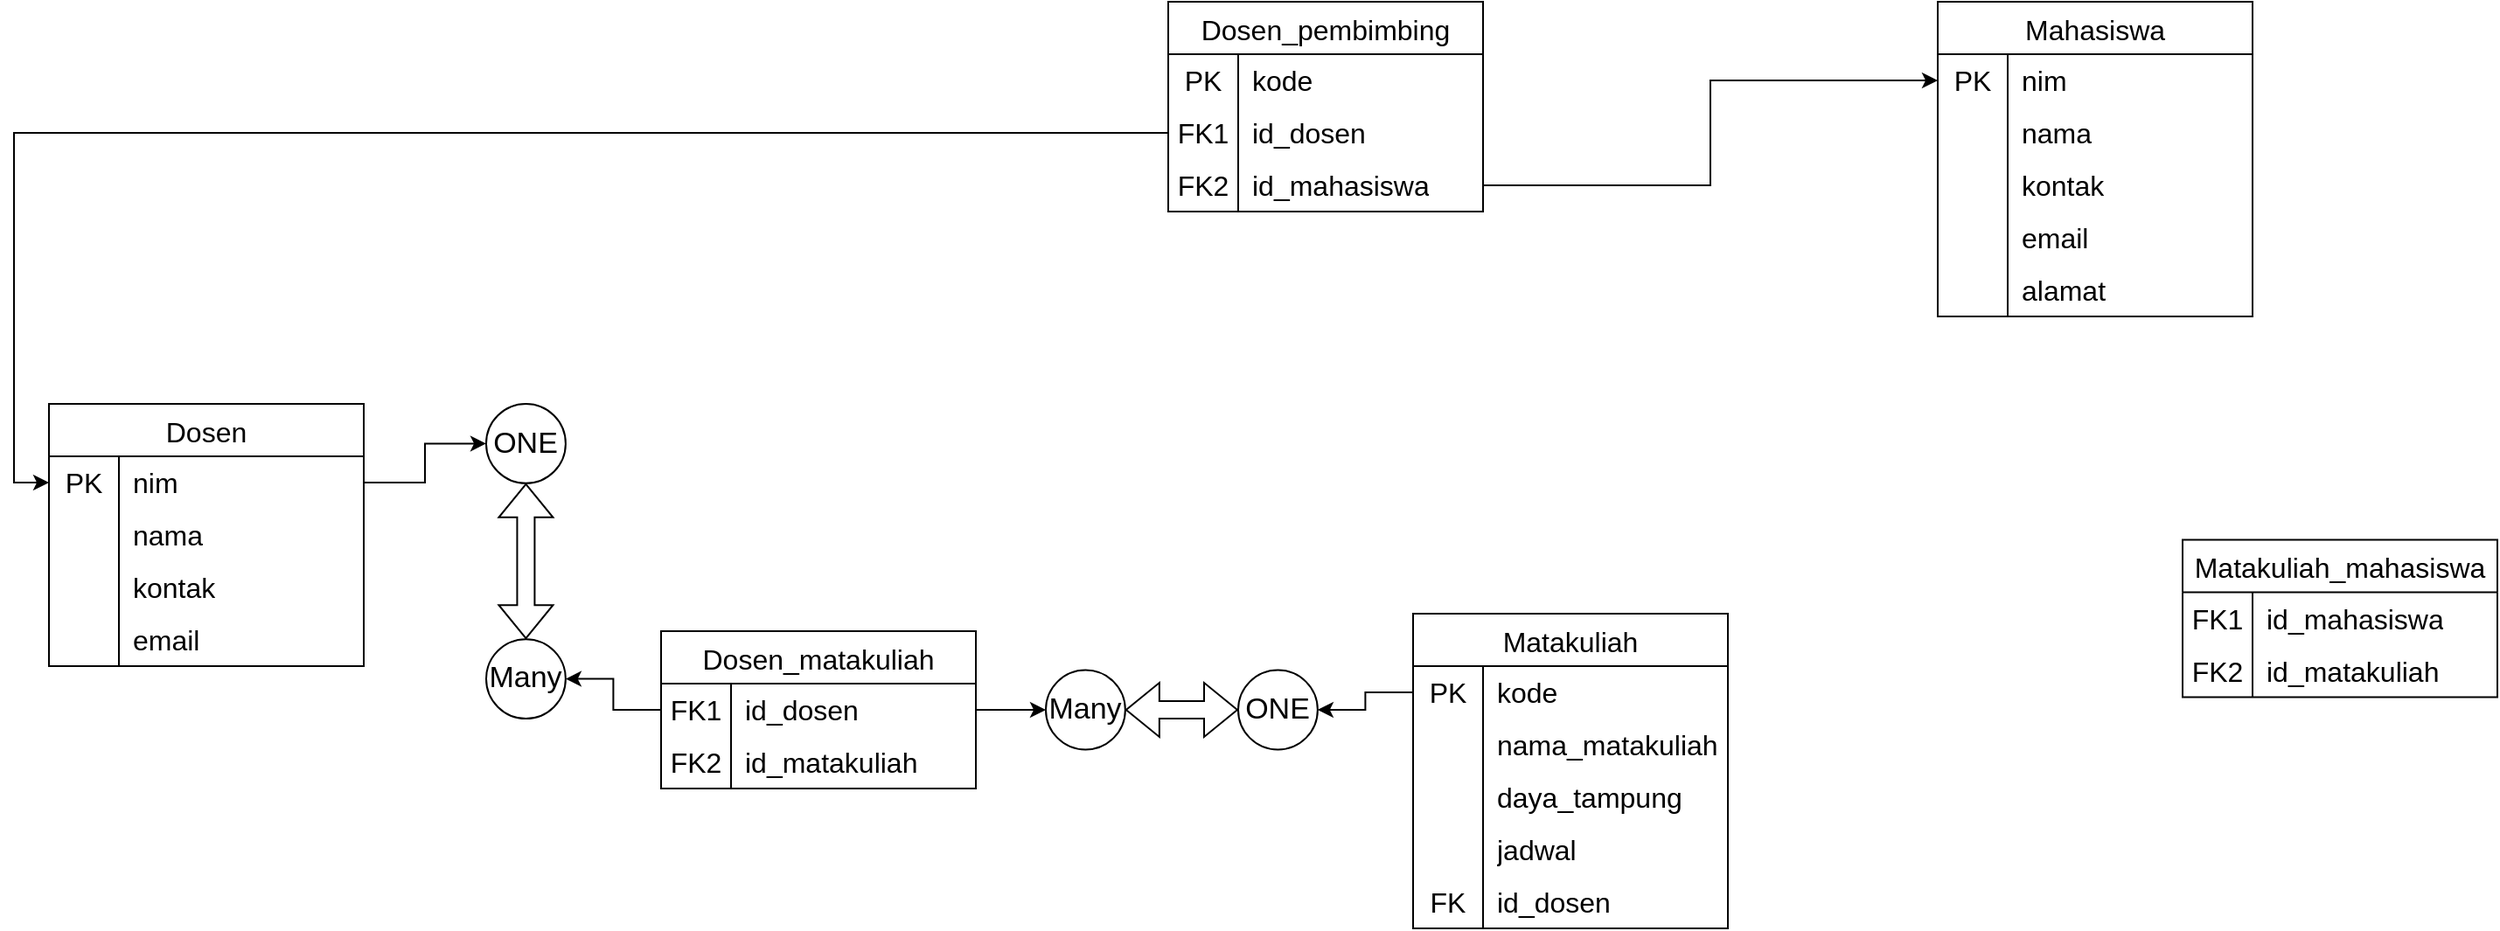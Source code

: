 <mxfile version="22.0.4" type="github">
  <diagram name="Page-1" id="9f46799a-70d6-7492-0946-bef42562c5a5">
    <mxGraphModel dx="2691" dy="864" grid="1" gridSize="10" guides="1" tooltips="1" connect="1" arrows="1" fold="1" page="1" pageScale="1" pageWidth="1100" pageHeight="850" background="none" math="0" shadow="0">
      <root>
        <mxCell id="0" />
        <mxCell id="1" parent="0" />
        <mxCell id="nRYLa2IjuvvYBvfxwcTT-1" value="Dosen" style="shape=table;startSize=30;container=1;collapsible=0;childLayout=tableLayout;fixedRows=1;rowLines=0;fontStyle=0;strokeColor=default;fontSize=16;" parent="1" vertex="1">
          <mxGeometry x="-250" y="270" width="180" height="150" as="geometry" />
        </mxCell>
        <mxCell id="nRYLa2IjuvvYBvfxwcTT-2" value="" style="shape=tableRow;horizontal=0;startSize=0;swimlaneHead=0;swimlaneBody=0;top=0;left=0;bottom=0;right=0;collapsible=0;dropTarget=0;fillColor=none;points=[[0,0.5],[1,0.5]];portConstraint=eastwest;strokeColor=inherit;fontSize=16;" parent="nRYLa2IjuvvYBvfxwcTT-1" vertex="1">
          <mxGeometry y="30" width="180" height="30" as="geometry" />
        </mxCell>
        <mxCell id="nRYLa2IjuvvYBvfxwcTT-3" value="PK" style="shape=partialRectangle;html=1;whiteSpace=wrap;connectable=0;fillColor=none;top=0;left=0;bottom=0;right=0;overflow=hidden;pointerEvents=1;strokeColor=inherit;fontSize=16;" parent="nRYLa2IjuvvYBvfxwcTT-2" vertex="1">
          <mxGeometry width="40" height="30" as="geometry">
            <mxRectangle width="40" height="30" as="alternateBounds" />
          </mxGeometry>
        </mxCell>
        <mxCell id="nRYLa2IjuvvYBvfxwcTT-4" value="nim" style="shape=partialRectangle;html=1;whiteSpace=wrap;connectable=0;fillColor=none;top=0;left=0;bottom=0;right=0;align=left;spacingLeft=6;overflow=hidden;strokeColor=inherit;fontSize=16;" parent="nRYLa2IjuvvYBvfxwcTT-2" vertex="1">
          <mxGeometry x="40" width="140" height="30" as="geometry">
            <mxRectangle width="140" height="30" as="alternateBounds" />
          </mxGeometry>
        </mxCell>
        <mxCell id="nRYLa2IjuvvYBvfxwcTT-5" value="" style="shape=tableRow;horizontal=0;startSize=0;swimlaneHead=0;swimlaneBody=0;top=0;left=0;bottom=0;right=0;collapsible=0;dropTarget=0;fillColor=none;points=[[0,0.5],[1,0.5]];portConstraint=eastwest;strokeColor=inherit;fontSize=16;" parent="nRYLa2IjuvvYBvfxwcTT-1" vertex="1">
          <mxGeometry y="60" width="180" height="30" as="geometry" />
        </mxCell>
        <mxCell id="nRYLa2IjuvvYBvfxwcTT-6" value="" style="shape=partialRectangle;html=1;whiteSpace=wrap;connectable=0;fillColor=none;top=0;left=0;bottom=0;right=0;overflow=hidden;strokeColor=inherit;fontSize=16;" parent="nRYLa2IjuvvYBvfxwcTT-5" vertex="1">
          <mxGeometry width="40" height="30" as="geometry">
            <mxRectangle width="40" height="30" as="alternateBounds" />
          </mxGeometry>
        </mxCell>
        <mxCell id="nRYLa2IjuvvYBvfxwcTT-7" value="nama" style="shape=partialRectangle;html=1;whiteSpace=wrap;connectable=0;fillColor=none;top=0;left=0;bottom=0;right=0;align=left;spacingLeft=6;overflow=hidden;strokeColor=inherit;fontSize=16;" parent="nRYLa2IjuvvYBvfxwcTT-5" vertex="1">
          <mxGeometry x="40" width="140" height="30" as="geometry">
            <mxRectangle width="140" height="30" as="alternateBounds" />
          </mxGeometry>
        </mxCell>
        <mxCell id="nRYLa2IjuvvYBvfxwcTT-8" value="" style="shape=tableRow;horizontal=0;startSize=0;swimlaneHead=0;swimlaneBody=0;top=0;left=0;bottom=0;right=0;collapsible=0;dropTarget=0;fillColor=none;points=[[0,0.5],[1,0.5]];portConstraint=eastwest;strokeColor=inherit;fontSize=16;" parent="nRYLa2IjuvvYBvfxwcTT-1" vertex="1">
          <mxGeometry y="90" width="180" height="30" as="geometry" />
        </mxCell>
        <mxCell id="nRYLa2IjuvvYBvfxwcTT-9" value="" style="shape=partialRectangle;html=1;whiteSpace=wrap;connectable=0;fillColor=none;top=0;left=0;bottom=0;right=0;overflow=hidden;strokeColor=inherit;fontSize=16;" parent="nRYLa2IjuvvYBvfxwcTT-8" vertex="1">
          <mxGeometry width="40" height="30" as="geometry">
            <mxRectangle width="40" height="30" as="alternateBounds" />
          </mxGeometry>
        </mxCell>
        <mxCell id="nRYLa2IjuvvYBvfxwcTT-10" value="kontak" style="shape=partialRectangle;html=1;whiteSpace=wrap;connectable=0;fillColor=none;top=0;left=0;bottom=0;right=0;align=left;spacingLeft=6;overflow=hidden;strokeColor=inherit;fontSize=16;" parent="nRYLa2IjuvvYBvfxwcTT-8" vertex="1">
          <mxGeometry x="40" width="140" height="30" as="geometry">
            <mxRectangle width="140" height="30" as="alternateBounds" />
          </mxGeometry>
        </mxCell>
        <mxCell id="nRYLa2IjuvvYBvfxwcTT-11" style="shape=tableRow;horizontal=0;startSize=0;swimlaneHead=0;swimlaneBody=0;top=0;left=0;bottom=0;right=0;collapsible=0;dropTarget=0;fillColor=none;points=[[0,0.5],[1,0.5]];portConstraint=eastwest;strokeColor=inherit;fontSize=16;" parent="nRYLa2IjuvvYBvfxwcTT-1" vertex="1">
          <mxGeometry y="120" width="180" height="30" as="geometry" />
        </mxCell>
        <mxCell id="nRYLa2IjuvvYBvfxwcTT-12" style="shape=partialRectangle;html=1;whiteSpace=wrap;connectable=0;fillColor=none;top=0;left=0;bottom=0;right=0;overflow=hidden;strokeColor=inherit;fontSize=16;" parent="nRYLa2IjuvvYBvfxwcTT-11" vertex="1">
          <mxGeometry width="40" height="30" as="geometry">
            <mxRectangle width="40" height="30" as="alternateBounds" />
          </mxGeometry>
        </mxCell>
        <mxCell id="nRYLa2IjuvvYBvfxwcTT-13" value="email" style="shape=partialRectangle;html=1;whiteSpace=wrap;connectable=0;fillColor=none;top=0;left=0;bottom=0;right=0;align=left;spacingLeft=6;overflow=hidden;strokeColor=inherit;fontSize=16;" parent="nRYLa2IjuvvYBvfxwcTT-11" vertex="1">
          <mxGeometry x="40" width="140" height="30" as="geometry">
            <mxRectangle width="140" height="30" as="alternateBounds" />
          </mxGeometry>
        </mxCell>
        <mxCell id="nRYLa2IjuvvYBvfxwcTT-14" value="Mahasiswa" style="shape=table;startSize=30;container=1;collapsible=0;childLayout=tableLayout;fixedRows=1;rowLines=0;fontStyle=0;strokeColor=default;fontSize=16;" parent="1" vertex="1">
          <mxGeometry x="830" y="40" width="180" height="180" as="geometry" />
        </mxCell>
        <mxCell id="nRYLa2IjuvvYBvfxwcTT-15" value="" style="shape=tableRow;horizontal=0;startSize=0;swimlaneHead=0;swimlaneBody=0;top=0;left=0;bottom=0;right=0;collapsible=0;dropTarget=0;fillColor=none;points=[[0,0.5],[1,0.5]];portConstraint=eastwest;strokeColor=inherit;fontSize=16;" parent="nRYLa2IjuvvYBvfxwcTT-14" vertex="1">
          <mxGeometry y="30" width="180" height="30" as="geometry" />
        </mxCell>
        <mxCell id="nRYLa2IjuvvYBvfxwcTT-16" value="PK" style="shape=partialRectangle;html=1;whiteSpace=wrap;connectable=0;fillColor=none;top=0;left=0;bottom=0;right=0;overflow=hidden;pointerEvents=1;strokeColor=inherit;fontSize=16;" parent="nRYLa2IjuvvYBvfxwcTT-15" vertex="1">
          <mxGeometry width="40" height="30" as="geometry">
            <mxRectangle width="40" height="30" as="alternateBounds" />
          </mxGeometry>
        </mxCell>
        <mxCell id="nRYLa2IjuvvYBvfxwcTT-17" value="nim" style="shape=partialRectangle;html=1;whiteSpace=wrap;connectable=0;fillColor=none;top=0;left=0;bottom=0;right=0;align=left;spacingLeft=6;overflow=hidden;strokeColor=inherit;fontSize=16;" parent="nRYLa2IjuvvYBvfxwcTT-15" vertex="1">
          <mxGeometry x="40" width="140" height="30" as="geometry">
            <mxRectangle width="140" height="30" as="alternateBounds" />
          </mxGeometry>
        </mxCell>
        <mxCell id="nRYLa2IjuvvYBvfxwcTT-18" value="" style="shape=tableRow;horizontal=0;startSize=0;swimlaneHead=0;swimlaneBody=0;top=0;left=0;bottom=0;right=0;collapsible=0;dropTarget=0;fillColor=none;points=[[0,0.5],[1,0.5]];portConstraint=eastwest;strokeColor=inherit;fontSize=16;" parent="nRYLa2IjuvvYBvfxwcTT-14" vertex="1">
          <mxGeometry y="60" width="180" height="30" as="geometry" />
        </mxCell>
        <mxCell id="nRYLa2IjuvvYBvfxwcTT-19" value="" style="shape=partialRectangle;html=1;whiteSpace=wrap;connectable=0;fillColor=none;top=0;left=0;bottom=0;right=0;overflow=hidden;strokeColor=inherit;fontSize=16;" parent="nRYLa2IjuvvYBvfxwcTT-18" vertex="1">
          <mxGeometry width="40" height="30" as="geometry">
            <mxRectangle width="40" height="30" as="alternateBounds" />
          </mxGeometry>
        </mxCell>
        <mxCell id="nRYLa2IjuvvYBvfxwcTT-20" value="nama" style="shape=partialRectangle;html=1;whiteSpace=wrap;connectable=0;fillColor=none;top=0;left=0;bottom=0;right=0;align=left;spacingLeft=6;overflow=hidden;strokeColor=inherit;fontSize=16;" parent="nRYLa2IjuvvYBvfxwcTT-18" vertex="1">
          <mxGeometry x="40" width="140" height="30" as="geometry">
            <mxRectangle width="140" height="30" as="alternateBounds" />
          </mxGeometry>
        </mxCell>
        <mxCell id="nRYLa2IjuvvYBvfxwcTT-21" value="" style="shape=tableRow;horizontal=0;startSize=0;swimlaneHead=0;swimlaneBody=0;top=0;left=0;bottom=0;right=0;collapsible=0;dropTarget=0;fillColor=none;points=[[0,0.5],[1,0.5]];portConstraint=eastwest;strokeColor=inherit;fontSize=16;" parent="nRYLa2IjuvvYBvfxwcTT-14" vertex="1">
          <mxGeometry y="90" width="180" height="30" as="geometry" />
        </mxCell>
        <mxCell id="nRYLa2IjuvvYBvfxwcTT-22" value="" style="shape=partialRectangle;html=1;whiteSpace=wrap;connectable=0;fillColor=none;top=0;left=0;bottom=0;right=0;overflow=hidden;strokeColor=inherit;fontSize=16;" parent="nRYLa2IjuvvYBvfxwcTT-21" vertex="1">
          <mxGeometry width="40" height="30" as="geometry">
            <mxRectangle width="40" height="30" as="alternateBounds" />
          </mxGeometry>
        </mxCell>
        <mxCell id="nRYLa2IjuvvYBvfxwcTT-23" value="kontak" style="shape=partialRectangle;html=1;whiteSpace=wrap;connectable=0;fillColor=none;top=0;left=0;bottom=0;right=0;align=left;spacingLeft=6;overflow=hidden;strokeColor=inherit;fontSize=16;" parent="nRYLa2IjuvvYBvfxwcTT-21" vertex="1">
          <mxGeometry x="40" width="140" height="30" as="geometry">
            <mxRectangle width="140" height="30" as="alternateBounds" />
          </mxGeometry>
        </mxCell>
        <mxCell id="nRYLa2IjuvvYBvfxwcTT-24" style="shape=tableRow;horizontal=0;startSize=0;swimlaneHead=0;swimlaneBody=0;top=0;left=0;bottom=0;right=0;collapsible=0;dropTarget=0;fillColor=none;points=[[0,0.5],[1,0.5]];portConstraint=eastwest;strokeColor=inherit;fontSize=16;" parent="nRYLa2IjuvvYBvfxwcTT-14" vertex="1">
          <mxGeometry y="120" width="180" height="30" as="geometry" />
        </mxCell>
        <mxCell id="nRYLa2IjuvvYBvfxwcTT-25" style="shape=partialRectangle;html=1;whiteSpace=wrap;connectable=0;fillColor=none;top=0;left=0;bottom=0;right=0;overflow=hidden;strokeColor=inherit;fontSize=16;" parent="nRYLa2IjuvvYBvfxwcTT-24" vertex="1">
          <mxGeometry width="40" height="30" as="geometry">
            <mxRectangle width="40" height="30" as="alternateBounds" />
          </mxGeometry>
        </mxCell>
        <mxCell id="nRYLa2IjuvvYBvfxwcTT-26" value="email" style="shape=partialRectangle;html=1;whiteSpace=wrap;connectable=0;fillColor=none;top=0;left=0;bottom=0;right=0;align=left;spacingLeft=6;overflow=hidden;strokeColor=inherit;fontSize=16;" parent="nRYLa2IjuvvYBvfxwcTT-24" vertex="1">
          <mxGeometry x="40" width="140" height="30" as="geometry">
            <mxRectangle width="140" height="30" as="alternateBounds" />
          </mxGeometry>
        </mxCell>
        <mxCell id="nRYLa2IjuvvYBvfxwcTT-47" style="shape=tableRow;horizontal=0;startSize=0;swimlaneHead=0;swimlaneBody=0;top=0;left=0;bottom=0;right=0;collapsible=0;dropTarget=0;fillColor=none;points=[[0,0.5],[1,0.5]];portConstraint=eastwest;strokeColor=inherit;fontSize=16;" parent="nRYLa2IjuvvYBvfxwcTT-14" vertex="1">
          <mxGeometry y="150" width="180" height="30" as="geometry" />
        </mxCell>
        <mxCell id="nRYLa2IjuvvYBvfxwcTT-48" style="shape=partialRectangle;html=1;whiteSpace=wrap;connectable=0;fillColor=none;top=0;left=0;bottom=0;right=0;overflow=hidden;strokeColor=inherit;fontSize=16;" parent="nRYLa2IjuvvYBvfxwcTT-47" vertex="1">
          <mxGeometry width="40" height="30" as="geometry">
            <mxRectangle width="40" height="30" as="alternateBounds" />
          </mxGeometry>
        </mxCell>
        <mxCell id="nRYLa2IjuvvYBvfxwcTT-49" value="alamat" style="shape=partialRectangle;html=1;whiteSpace=wrap;connectable=0;fillColor=none;top=0;left=0;bottom=0;right=0;align=left;spacingLeft=6;overflow=hidden;strokeColor=inherit;fontSize=16;" parent="nRYLa2IjuvvYBvfxwcTT-47" vertex="1">
          <mxGeometry x="40" width="140" height="30" as="geometry">
            <mxRectangle width="140" height="30" as="alternateBounds" />
          </mxGeometry>
        </mxCell>
        <mxCell id="nRYLa2IjuvvYBvfxwcTT-27" value="Matakuliah" style="shape=table;startSize=30;container=1;collapsible=0;childLayout=tableLayout;fixedRows=1;rowLines=0;fontStyle=0;strokeColor=default;fontSize=16;" parent="1" vertex="1">
          <mxGeometry x="530" y="390" width="180" height="180" as="geometry" />
        </mxCell>
        <mxCell id="nRYLa2IjuvvYBvfxwcTT-28" value="" style="shape=tableRow;horizontal=0;startSize=0;swimlaneHead=0;swimlaneBody=0;top=0;left=0;bottom=0;right=0;collapsible=0;dropTarget=0;fillColor=none;points=[[0,0.5],[1,0.5]];portConstraint=eastwest;strokeColor=inherit;fontSize=16;" parent="nRYLa2IjuvvYBvfxwcTT-27" vertex="1">
          <mxGeometry y="30" width="180" height="30" as="geometry" />
        </mxCell>
        <mxCell id="nRYLa2IjuvvYBvfxwcTT-29" value="PK" style="shape=partialRectangle;html=1;whiteSpace=wrap;connectable=0;fillColor=none;top=0;left=0;bottom=0;right=0;overflow=hidden;pointerEvents=1;strokeColor=inherit;fontSize=16;" parent="nRYLa2IjuvvYBvfxwcTT-28" vertex="1">
          <mxGeometry width="40" height="30" as="geometry">
            <mxRectangle width="40" height="30" as="alternateBounds" />
          </mxGeometry>
        </mxCell>
        <mxCell id="nRYLa2IjuvvYBvfxwcTT-30" value="kode" style="shape=partialRectangle;html=1;whiteSpace=wrap;connectable=0;fillColor=none;top=0;left=0;bottom=0;right=0;align=left;spacingLeft=6;overflow=hidden;strokeColor=inherit;fontSize=16;" parent="nRYLa2IjuvvYBvfxwcTT-28" vertex="1">
          <mxGeometry x="40" width="140" height="30" as="geometry">
            <mxRectangle width="140" height="30" as="alternateBounds" />
          </mxGeometry>
        </mxCell>
        <mxCell id="nRYLa2IjuvvYBvfxwcTT-31" value="" style="shape=tableRow;horizontal=0;startSize=0;swimlaneHead=0;swimlaneBody=0;top=0;left=0;bottom=0;right=0;collapsible=0;dropTarget=0;fillColor=none;points=[[0,0.5],[1,0.5]];portConstraint=eastwest;strokeColor=inherit;fontSize=16;" parent="nRYLa2IjuvvYBvfxwcTT-27" vertex="1">
          <mxGeometry y="60" width="180" height="30" as="geometry" />
        </mxCell>
        <mxCell id="nRYLa2IjuvvYBvfxwcTT-32" value="" style="shape=partialRectangle;html=1;whiteSpace=wrap;connectable=0;fillColor=none;top=0;left=0;bottom=0;right=0;overflow=hidden;strokeColor=inherit;fontSize=16;" parent="nRYLa2IjuvvYBvfxwcTT-31" vertex="1">
          <mxGeometry width="40" height="30" as="geometry">
            <mxRectangle width="40" height="30" as="alternateBounds" />
          </mxGeometry>
        </mxCell>
        <mxCell id="nRYLa2IjuvvYBvfxwcTT-33" value="nama_matakuliah" style="shape=partialRectangle;html=1;whiteSpace=wrap;connectable=0;fillColor=none;top=0;left=0;bottom=0;right=0;align=left;spacingLeft=6;overflow=hidden;strokeColor=inherit;fontSize=16;" parent="nRYLa2IjuvvYBvfxwcTT-31" vertex="1">
          <mxGeometry x="40" width="140" height="30" as="geometry">
            <mxRectangle width="140" height="30" as="alternateBounds" />
          </mxGeometry>
        </mxCell>
        <mxCell id="nRYLa2IjuvvYBvfxwcTT-34" value="" style="shape=tableRow;horizontal=0;startSize=0;swimlaneHead=0;swimlaneBody=0;top=0;left=0;bottom=0;right=0;collapsible=0;dropTarget=0;fillColor=none;points=[[0,0.5],[1,0.5]];portConstraint=eastwest;strokeColor=inherit;fontSize=16;" parent="nRYLa2IjuvvYBvfxwcTT-27" vertex="1">
          <mxGeometry y="90" width="180" height="30" as="geometry" />
        </mxCell>
        <mxCell id="nRYLa2IjuvvYBvfxwcTT-35" value="" style="shape=partialRectangle;html=1;whiteSpace=wrap;connectable=0;fillColor=none;top=0;left=0;bottom=0;right=0;overflow=hidden;strokeColor=inherit;fontSize=16;" parent="nRYLa2IjuvvYBvfxwcTT-34" vertex="1">
          <mxGeometry width="40" height="30" as="geometry">
            <mxRectangle width="40" height="30" as="alternateBounds" />
          </mxGeometry>
        </mxCell>
        <mxCell id="nRYLa2IjuvvYBvfxwcTT-36" value="daya_tampung" style="shape=partialRectangle;html=1;whiteSpace=wrap;connectable=0;fillColor=none;top=0;left=0;bottom=0;right=0;align=left;spacingLeft=6;overflow=hidden;strokeColor=inherit;fontSize=16;" parent="nRYLa2IjuvvYBvfxwcTT-34" vertex="1">
          <mxGeometry x="40" width="140" height="30" as="geometry">
            <mxRectangle width="140" height="30" as="alternateBounds" />
          </mxGeometry>
        </mxCell>
        <mxCell id="nRYLa2IjuvvYBvfxwcTT-83" style="shape=tableRow;horizontal=0;startSize=0;swimlaneHead=0;swimlaneBody=0;top=0;left=0;bottom=0;right=0;collapsible=0;dropTarget=0;fillColor=none;points=[[0,0.5],[1,0.5]];portConstraint=eastwest;strokeColor=inherit;fontSize=16;" parent="nRYLa2IjuvvYBvfxwcTT-27" vertex="1">
          <mxGeometry y="120" width="180" height="30" as="geometry" />
        </mxCell>
        <mxCell id="nRYLa2IjuvvYBvfxwcTT-84" style="shape=partialRectangle;html=1;whiteSpace=wrap;connectable=0;fillColor=none;top=0;left=0;bottom=0;right=0;overflow=hidden;strokeColor=inherit;fontSize=16;" parent="nRYLa2IjuvvYBvfxwcTT-83" vertex="1">
          <mxGeometry width="40" height="30" as="geometry">
            <mxRectangle width="40" height="30" as="alternateBounds" />
          </mxGeometry>
        </mxCell>
        <mxCell id="nRYLa2IjuvvYBvfxwcTT-85" value="jadwal" style="shape=partialRectangle;html=1;whiteSpace=wrap;connectable=0;fillColor=none;top=0;left=0;bottom=0;right=0;align=left;spacingLeft=6;overflow=hidden;strokeColor=inherit;fontSize=16;" parent="nRYLa2IjuvvYBvfxwcTT-83" vertex="1">
          <mxGeometry x="40" width="140" height="30" as="geometry">
            <mxRectangle width="140" height="30" as="alternateBounds" />
          </mxGeometry>
        </mxCell>
        <mxCell id="nRYLa2IjuvvYBvfxwcTT-40" style="shape=tableRow;horizontal=0;startSize=0;swimlaneHead=0;swimlaneBody=0;top=0;left=0;bottom=0;right=0;collapsible=0;dropTarget=0;fillColor=none;points=[[0,0.5],[1,0.5]];portConstraint=eastwest;strokeColor=inherit;fontSize=16;" parent="nRYLa2IjuvvYBvfxwcTT-27" vertex="1">
          <mxGeometry y="150" width="180" height="30" as="geometry" />
        </mxCell>
        <mxCell id="nRYLa2IjuvvYBvfxwcTT-41" value="FK" style="shape=partialRectangle;html=1;whiteSpace=wrap;connectable=0;fillColor=none;top=0;left=0;bottom=0;right=0;overflow=hidden;strokeColor=inherit;fontSize=16;" parent="nRYLa2IjuvvYBvfxwcTT-40" vertex="1">
          <mxGeometry width="40" height="30" as="geometry">
            <mxRectangle width="40" height="30" as="alternateBounds" />
          </mxGeometry>
        </mxCell>
        <mxCell id="nRYLa2IjuvvYBvfxwcTT-42" value="id_dosen" style="shape=partialRectangle;html=1;whiteSpace=wrap;connectable=0;fillColor=none;top=0;left=0;bottom=0;right=0;align=left;spacingLeft=6;overflow=hidden;strokeColor=inherit;fontSize=16;" parent="nRYLa2IjuvvYBvfxwcTT-40" vertex="1">
          <mxGeometry x="40" width="140" height="30" as="geometry">
            <mxRectangle width="140" height="30" as="alternateBounds" />
          </mxGeometry>
        </mxCell>
        <mxCell id="nRYLa2IjuvvYBvfxwcTT-50" value="Dosen_pembimbing" style="shape=table;startSize=30;container=1;collapsible=0;childLayout=tableLayout;fixedRows=1;rowLines=0;fontStyle=0;strokeColor=default;fontSize=16;" parent="1" vertex="1">
          <mxGeometry x="390" y="40" width="180" height="120" as="geometry" />
        </mxCell>
        <mxCell id="nRYLa2IjuvvYBvfxwcTT-51" value="" style="shape=tableRow;horizontal=0;startSize=0;swimlaneHead=0;swimlaneBody=0;top=0;left=0;bottom=0;right=0;collapsible=0;dropTarget=0;fillColor=none;points=[[0,0.5],[1,0.5]];portConstraint=eastwest;strokeColor=inherit;fontSize=16;" parent="nRYLa2IjuvvYBvfxwcTT-50" vertex="1">
          <mxGeometry y="30" width="180" height="30" as="geometry" />
        </mxCell>
        <mxCell id="nRYLa2IjuvvYBvfxwcTT-52" value="PK" style="shape=partialRectangle;html=1;whiteSpace=wrap;connectable=0;fillColor=none;top=0;left=0;bottom=0;right=0;overflow=hidden;pointerEvents=1;strokeColor=inherit;fontSize=16;" parent="nRYLa2IjuvvYBvfxwcTT-51" vertex="1">
          <mxGeometry width="40" height="30" as="geometry">
            <mxRectangle width="40" height="30" as="alternateBounds" />
          </mxGeometry>
        </mxCell>
        <mxCell id="nRYLa2IjuvvYBvfxwcTT-53" value="kode" style="shape=partialRectangle;html=1;whiteSpace=wrap;connectable=0;fillColor=none;top=0;left=0;bottom=0;right=0;align=left;spacingLeft=6;overflow=hidden;strokeColor=inherit;fontSize=16;" parent="nRYLa2IjuvvYBvfxwcTT-51" vertex="1">
          <mxGeometry x="40" width="140" height="30" as="geometry">
            <mxRectangle width="140" height="30" as="alternateBounds" />
          </mxGeometry>
        </mxCell>
        <mxCell id="nRYLa2IjuvvYBvfxwcTT-54" value="" style="shape=tableRow;horizontal=0;startSize=0;swimlaneHead=0;swimlaneBody=0;top=0;left=0;bottom=0;right=0;collapsible=0;dropTarget=0;fillColor=none;points=[[0,0.5],[1,0.5]];portConstraint=eastwest;strokeColor=inherit;fontSize=16;" parent="nRYLa2IjuvvYBvfxwcTT-50" vertex="1">
          <mxGeometry y="60" width="180" height="30" as="geometry" />
        </mxCell>
        <mxCell id="nRYLa2IjuvvYBvfxwcTT-55" value="FK1" style="shape=partialRectangle;html=1;whiteSpace=wrap;connectable=0;fillColor=none;top=0;left=0;bottom=0;right=0;overflow=hidden;strokeColor=inherit;fontSize=16;" parent="nRYLa2IjuvvYBvfxwcTT-54" vertex="1">
          <mxGeometry width="40" height="30" as="geometry">
            <mxRectangle width="40" height="30" as="alternateBounds" />
          </mxGeometry>
        </mxCell>
        <mxCell id="nRYLa2IjuvvYBvfxwcTT-56" value="id_dosen" style="shape=partialRectangle;html=1;whiteSpace=wrap;connectable=0;fillColor=none;top=0;left=0;bottom=0;right=0;align=left;spacingLeft=6;overflow=hidden;strokeColor=inherit;fontSize=16;" parent="nRYLa2IjuvvYBvfxwcTT-54" vertex="1">
          <mxGeometry x="40" width="140" height="30" as="geometry">
            <mxRectangle width="140" height="30" as="alternateBounds" />
          </mxGeometry>
        </mxCell>
        <mxCell id="nRYLa2IjuvvYBvfxwcTT-57" value="" style="shape=tableRow;horizontal=0;startSize=0;swimlaneHead=0;swimlaneBody=0;top=0;left=0;bottom=0;right=0;collapsible=0;dropTarget=0;fillColor=none;points=[[0,0.5],[1,0.5]];portConstraint=eastwest;strokeColor=inherit;fontSize=16;" parent="nRYLa2IjuvvYBvfxwcTT-50" vertex="1">
          <mxGeometry y="90" width="180" height="30" as="geometry" />
        </mxCell>
        <mxCell id="nRYLa2IjuvvYBvfxwcTT-58" value="FK2" style="shape=partialRectangle;html=1;whiteSpace=wrap;connectable=0;fillColor=none;top=0;left=0;bottom=0;right=0;overflow=hidden;strokeColor=inherit;fontSize=16;" parent="nRYLa2IjuvvYBvfxwcTT-57" vertex="1">
          <mxGeometry width="40" height="30" as="geometry">
            <mxRectangle width="40" height="30" as="alternateBounds" />
          </mxGeometry>
        </mxCell>
        <mxCell id="nRYLa2IjuvvYBvfxwcTT-59" value="id_mahasiswa" style="shape=partialRectangle;html=1;whiteSpace=wrap;connectable=0;fillColor=none;top=0;left=0;bottom=0;right=0;align=left;spacingLeft=6;overflow=hidden;strokeColor=inherit;fontSize=16;" parent="nRYLa2IjuvvYBvfxwcTT-57" vertex="1">
          <mxGeometry x="40" width="140" height="30" as="geometry">
            <mxRectangle width="140" height="30" as="alternateBounds" />
          </mxGeometry>
        </mxCell>
        <mxCell id="nRYLa2IjuvvYBvfxwcTT-66" style="edgeStyle=orthogonalEdgeStyle;rounded=0;orthogonalLoop=1;jettySize=auto;html=1;entryX=0;entryY=0.5;entryDx=0;entryDy=0;" parent="1" source="nRYLa2IjuvvYBvfxwcTT-54" target="nRYLa2IjuvvYBvfxwcTT-2" edge="1">
          <mxGeometry relative="1" as="geometry" />
        </mxCell>
        <mxCell id="nRYLa2IjuvvYBvfxwcTT-67" style="edgeStyle=orthogonalEdgeStyle;rounded=0;orthogonalLoop=1;jettySize=auto;html=1;entryX=0;entryY=0.5;entryDx=0;entryDy=0;" parent="1" source="nRYLa2IjuvvYBvfxwcTT-57" target="nRYLa2IjuvvYBvfxwcTT-15" edge="1">
          <mxGeometry relative="1" as="geometry" />
        </mxCell>
        <mxCell id="nRYLa2IjuvvYBvfxwcTT-68" value="Matakuliah_mahasiswa" style="shape=table;startSize=30;container=1;collapsible=0;childLayout=tableLayout;fixedRows=1;rowLines=0;fontStyle=0;strokeColor=default;fontSize=16;" parent="1" vertex="1">
          <mxGeometry x="970" y="347.72" width="180" height="90" as="geometry" />
        </mxCell>
        <mxCell id="nRYLa2IjuvvYBvfxwcTT-75" value="" style="shape=tableRow;horizontal=0;startSize=0;swimlaneHead=0;swimlaneBody=0;top=0;left=0;bottom=0;right=0;collapsible=0;dropTarget=0;fillColor=none;points=[[0,0.5],[1,0.5]];portConstraint=eastwest;strokeColor=inherit;fontSize=16;" parent="nRYLa2IjuvvYBvfxwcTT-68" vertex="1">
          <mxGeometry y="30" width="180" height="30" as="geometry" />
        </mxCell>
        <mxCell id="nRYLa2IjuvvYBvfxwcTT-76" value="FK1" style="shape=partialRectangle;html=1;whiteSpace=wrap;connectable=0;fillColor=none;top=0;left=0;bottom=0;right=0;overflow=hidden;strokeColor=inherit;fontSize=16;" parent="nRYLa2IjuvvYBvfxwcTT-75" vertex="1">
          <mxGeometry width="40" height="30" as="geometry">
            <mxRectangle width="40" height="30" as="alternateBounds" />
          </mxGeometry>
        </mxCell>
        <mxCell id="nRYLa2IjuvvYBvfxwcTT-77" value="id_mahasiswa" style="shape=partialRectangle;html=1;whiteSpace=wrap;connectable=0;fillColor=none;top=0;left=0;bottom=0;right=0;align=left;spacingLeft=6;overflow=hidden;strokeColor=inherit;fontSize=16;" parent="nRYLa2IjuvvYBvfxwcTT-75" vertex="1">
          <mxGeometry x="40" width="140" height="30" as="geometry">
            <mxRectangle width="140" height="30" as="alternateBounds" />
          </mxGeometry>
        </mxCell>
        <mxCell id="nRYLa2IjuvvYBvfxwcTT-78" style="shape=tableRow;horizontal=0;startSize=0;swimlaneHead=0;swimlaneBody=0;top=0;left=0;bottom=0;right=0;collapsible=0;dropTarget=0;fillColor=none;points=[[0,0.5],[1,0.5]];portConstraint=eastwest;strokeColor=inherit;fontSize=16;" parent="nRYLa2IjuvvYBvfxwcTT-68" vertex="1">
          <mxGeometry y="60" width="180" height="30" as="geometry" />
        </mxCell>
        <mxCell id="nRYLa2IjuvvYBvfxwcTT-79" value="FK2" style="shape=partialRectangle;html=1;whiteSpace=wrap;connectable=0;fillColor=none;top=0;left=0;bottom=0;right=0;overflow=hidden;strokeColor=inherit;fontSize=16;" parent="nRYLa2IjuvvYBvfxwcTT-78" vertex="1">
          <mxGeometry width="40" height="30" as="geometry">
            <mxRectangle width="40" height="30" as="alternateBounds" />
          </mxGeometry>
        </mxCell>
        <mxCell id="nRYLa2IjuvvYBvfxwcTT-80" value="id_matakuliah" style="shape=partialRectangle;html=1;whiteSpace=wrap;connectable=0;fillColor=none;top=0;left=0;bottom=0;right=0;align=left;spacingLeft=6;overflow=hidden;strokeColor=inherit;fontSize=16;" parent="nRYLa2IjuvvYBvfxwcTT-78" vertex="1">
          <mxGeometry x="40" width="140" height="30" as="geometry">
            <mxRectangle width="140" height="30" as="alternateBounds" />
          </mxGeometry>
        </mxCell>
        <mxCell id="tMVW-06i-tELKLq4CtHH-1" value="Dosen_matakuliah" style="shape=table;startSize=30;container=1;collapsible=0;childLayout=tableLayout;fixedRows=1;rowLines=0;fontStyle=0;strokeColor=default;fontSize=16;" vertex="1" parent="1">
          <mxGeometry x="100" y="400" width="180" height="90" as="geometry" />
        </mxCell>
        <mxCell id="tMVW-06i-tELKLq4CtHH-2" value="" style="shape=tableRow;horizontal=0;startSize=0;swimlaneHead=0;swimlaneBody=0;top=0;left=0;bottom=0;right=0;collapsible=0;dropTarget=0;fillColor=none;points=[[0,0.5],[1,0.5]];portConstraint=eastwest;strokeColor=inherit;fontSize=16;" vertex="1" parent="tMVW-06i-tELKLq4CtHH-1">
          <mxGeometry y="30" width="180" height="30" as="geometry" />
        </mxCell>
        <mxCell id="tMVW-06i-tELKLq4CtHH-3" value="FK1" style="shape=partialRectangle;html=1;whiteSpace=wrap;connectable=0;fillColor=none;top=0;left=0;bottom=0;right=0;overflow=hidden;pointerEvents=1;strokeColor=inherit;fontSize=16;" vertex="1" parent="tMVW-06i-tELKLq4CtHH-2">
          <mxGeometry width="40" height="30" as="geometry">
            <mxRectangle width="40" height="30" as="alternateBounds" />
          </mxGeometry>
        </mxCell>
        <mxCell id="tMVW-06i-tELKLq4CtHH-4" value="id_dosen" style="shape=partialRectangle;html=1;whiteSpace=wrap;connectable=0;fillColor=none;top=0;left=0;bottom=0;right=0;align=left;spacingLeft=6;overflow=hidden;strokeColor=inherit;fontSize=16;" vertex="1" parent="tMVW-06i-tELKLq4CtHH-2">
          <mxGeometry x="40" width="140" height="30" as="geometry">
            <mxRectangle width="140" height="30" as="alternateBounds" />
          </mxGeometry>
        </mxCell>
        <mxCell id="tMVW-06i-tELKLq4CtHH-5" value="" style="shape=tableRow;horizontal=0;startSize=0;swimlaneHead=0;swimlaneBody=0;top=0;left=0;bottom=0;right=0;collapsible=0;dropTarget=0;fillColor=none;points=[[0,0.5],[1,0.5]];portConstraint=eastwest;strokeColor=inherit;fontSize=16;" vertex="1" parent="tMVW-06i-tELKLq4CtHH-1">
          <mxGeometry y="60" width="180" height="30" as="geometry" />
        </mxCell>
        <mxCell id="tMVW-06i-tELKLq4CtHH-6" value="FK2" style="shape=partialRectangle;html=1;whiteSpace=wrap;connectable=0;fillColor=none;top=0;left=0;bottom=0;right=0;overflow=hidden;strokeColor=inherit;fontSize=16;" vertex="1" parent="tMVW-06i-tELKLq4CtHH-5">
          <mxGeometry width="40" height="30" as="geometry">
            <mxRectangle width="40" height="30" as="alternateBounds" />
          </mxGeometry>
        </mxCell>
        <mxCell id="tMVW-06i-tELKLq4CtHH-7" value="id_matakuliah" style="shape=partialRectangle;html=1;whiteSpace=wrap;connectable=0;fillColor=none;top=0;left=0;bottom=0;right=0;align=left;spacingLeft=6;overflow=hidden;strokeColor=inherit;fontSize=16;" vertex="1" parent="tMVW-06i-tELKLq4CtHH-5">
          <mxGeometry x="40" width="140" height="30" as="geometry">
            <mxRectangle width="140" height="30" as="alternateBounds" />
          </mxGeometry>
        </mxCell>
        <mxCell id="tMVW-06i-tELKLq4CtHH-19" style="edgeStyle=orthogonalEdgeStyle;rounded=0;orthogonalLoop=1;jettySize=auto;html=1;exitX=1;exitY=0.5;exitDx=0;exitDy=0;" edge="1" parent="1" source="nRYLa2IjuvvYBvfxwcTT-2" target="tMVW-06i-tELKLq4CtHH-20">
          <mxGeometry relative="1" as="geometry">
            <mxPoint y="314.571" as="targetPoint" />
          </mxGeometry>
        </mxCell>
        <mxCell id="tMVW-06i-tELKLq4CtHH-20" value="ONE" style="ellipse;whiteSpace=wrap;html=1;aspect=fixed;fontSize=17;" vertex="1" parent="1">
          <mxGeometry y="270" width="45.43" height="45.43" as="geometry" />
        </mxCell>
        <mxCell id="tMVW-06i-tELKLq4CtHH-21" value="Many" style="ellipse;whiteSpace=wrap;html=1;aspect=fixed;fontSize=17;" vertex="1" parent="1">
          <mxGeometry y="404.57" width="45.43" height="45.43" as="geometry" />
        </mxCell>
        <mxCell id="tMVW-06i-tELKLq4CtHH-22" style="edgeStyle=orthogonalEdgeStyle;rounded=0;orthogonalLoop=1;jettySize=auto;html=1;exitX=0;exitY=0.5;exitDx=0;exitDy=0;entryX=1;entryY=0.5;entryDx=0;entryDy=0;" edge="1" parent="1" source="tMVW-06i-tELKLq4CtHH-2" target="tMVW-06i-tELKLq4CtHH-21">
          <mxGeometry relative="1" as="geometry" />
        </mxCell>
        <mxCell id="tMVW-06i-tELKLq4CtHH-24" value="" style="shape=flexArrow;endArrow=classic;startArrow=classic;html=1;rounded=0;entryX=0.5;entryY=1;entryDx=0;entryDy=0;exitX=0.5;exitY=0;exitDx=0;exitDy=0;" edge="1" parent="1" source="tMVW-06i-tELKLq4CtHH-21" target="tMVW-06i-tELKLq4CtHH-20">
          <mxGeometry width="100" height="100" relative="1" as="geometry">
            <mxPoint x="450" y="340" as="sourcePoint" />
            <mxPoint x="550" y="240" as="targetPoint" />
          </mxGeometry>
        </mxCell>
        <mxCell id="tMVW-06i-tELKLq4CtHH-26" value="ONE" style="ellipse;whiteSpace=wrap;html=1;aspect=fixed;fontSize=17;" vertex="1" parent="1">
          <mxGeometry x="430" y="422.29" width="45.43" height="45.43" as="geometry" />
        </mxCell>
        <mxCell id="tMVW-06i-tELKLq4CtHH-27" value="Many" style="ellipse;whiteSpace=wrap;html=1;aspect=fixed;fontSize=17;" vertex="1" parent="1">
          <mxGeometry x="320" y="422.29" width="45.43" height="45.43" as="geometry" />
        </mxCell>
        <mxCell id="tMVW-06i-tELKLq4CtHH-28" style="edgeStyle=orthogonalEdgeStyle;rounded=0;orthogonalLoop=1;jettySize=auto;html=1;entryX=0;entryY=0.5;entryDx=0;entryDy=0;" edge="1" parent="1" source="tMVW-06i-tELKLq4CtHH-2" target="tMVW-06i-tELKLq4CtHH-27">
          <mxGeometry relative="1" as="geometry" />
        </mxCell>
        <mxCell id="tMVW-06i-tELKLq4CtHH-29" style="edgeStyle=orthogonalEdgeStyle;rounded=0;orthogonalLoop=1;jettySize=auto;html=1;entryX=1;entryY=0.5;entryDx=0;entryDy=0;" edge="1" parent="1" source="nRYLa2IjuvvYBvfxwcTT-28" target="tMVW-06i-tELKLq4CtHH-26">
          <mxGeometry relative="1" as="geometry" />
        </mxCell>
        <mxCell id="tMVW-06i-tELKLq4CtHH-30" value="" style="shape=flexArrow;endArrow=classic;startArrow=classic;html=1;rounded=0;entryX=0;entryY=0.5;entryDx=0;entryDy=0;exitX=1;exitY=0.5;exitDx=0;exitDy=0;" edge="1" parent="1" source="tMVW-06i-tELKLq4CtHH-27" target="tMVW-06i-tELKLq4CtHH-26">
          <mxGeometry width="100" height="100" relative="1" as="geometry">
            <mxPoint x="33" y="415" as="sourcePoint" />
            <mxPoint x="33" y="325" as="targetPoint" />
          </mxGeometry>
        </mxCell>
      </root>
    </mxGraphModel>
  </diagram>
</mxfile>
